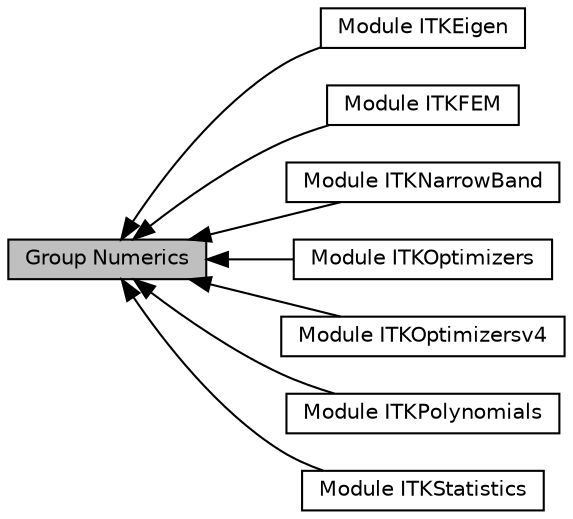 digraph "Group Numerics"
{
  edge [fontname="Helvetica",fontsize="10",labelfontname="Helvetica",labelfontsize="10"];
  node [fontname="Helvetica",fontsize="10",shape=box];
  rankdir=LR;
  Node1 [label="Group Numerics",height=0.2,width=0.4,color="black", fillcolor="grey75", style="filled", fontcolor="black",tooltip=" "];
  Node2 [label="Module ITKEigen",height=0.2,width=0.4,color="black", fillcolor="white", style="filled",URL="$group__ITKEigen.html",tooltip=" "];
  Node3 [label="Module ITKFEM",height=0.2,width=0.4,color="black", fillcolor="white", style="filled",URL="$group__ITKFEM.html",tooltip=" "];
  Node4 [label="Module ITKNarrowBand",height=0.2,width=0.4,color="black", fillcolor="white", style="filled",URL="$group__ITKNarrowBand.html",tooltip=" "];
  Node5 [label="Module ITKOptimizers",height=0.2,width=0.4,color="black", fillcolor="white", style="filled",URL="$group__ITKOptimizers.html",tooltip=" "];
  Node6 [label="Module ITKOptimizersv4",height=0.2,width=0.4,color="black", fillcolor="white", style="filled",URL="$group__ITKOptimizersv4.html",tooltip=" "];
  Node7 [label="Module ITKPolynomials",height=0.2,width=0.4,color="black", fillcolor="white", style="filled",URL="$group__ITKPolynomials.html",tooltip=" "];
  Node8 [label="Module ITKStatistics",height=0.2,width=0.4,color="black", fillcolor="white", style="filled",URL="$group__ITKStatistics.html",tooltip=" "];
  Node1->Node2 [shape=plaintext, dir="back", style="solid"];
  Node1->Node3 [shape=plaintext, dir="back", style="solid"];
  Node1->Node4 [shape=plaintext, dir="back", style="solid"];
  Node1->Node5 [shape=plaintext, dir="back", style="solid"];
  Node1->Node6 [shape=plaintext, dir="back", style="solid"];
  Node1->Node7 [shape=plaintext, dir="back", style="solid"];
  Node1->Node8 [shape=plaintext, dir="back", style="solid"];
}
